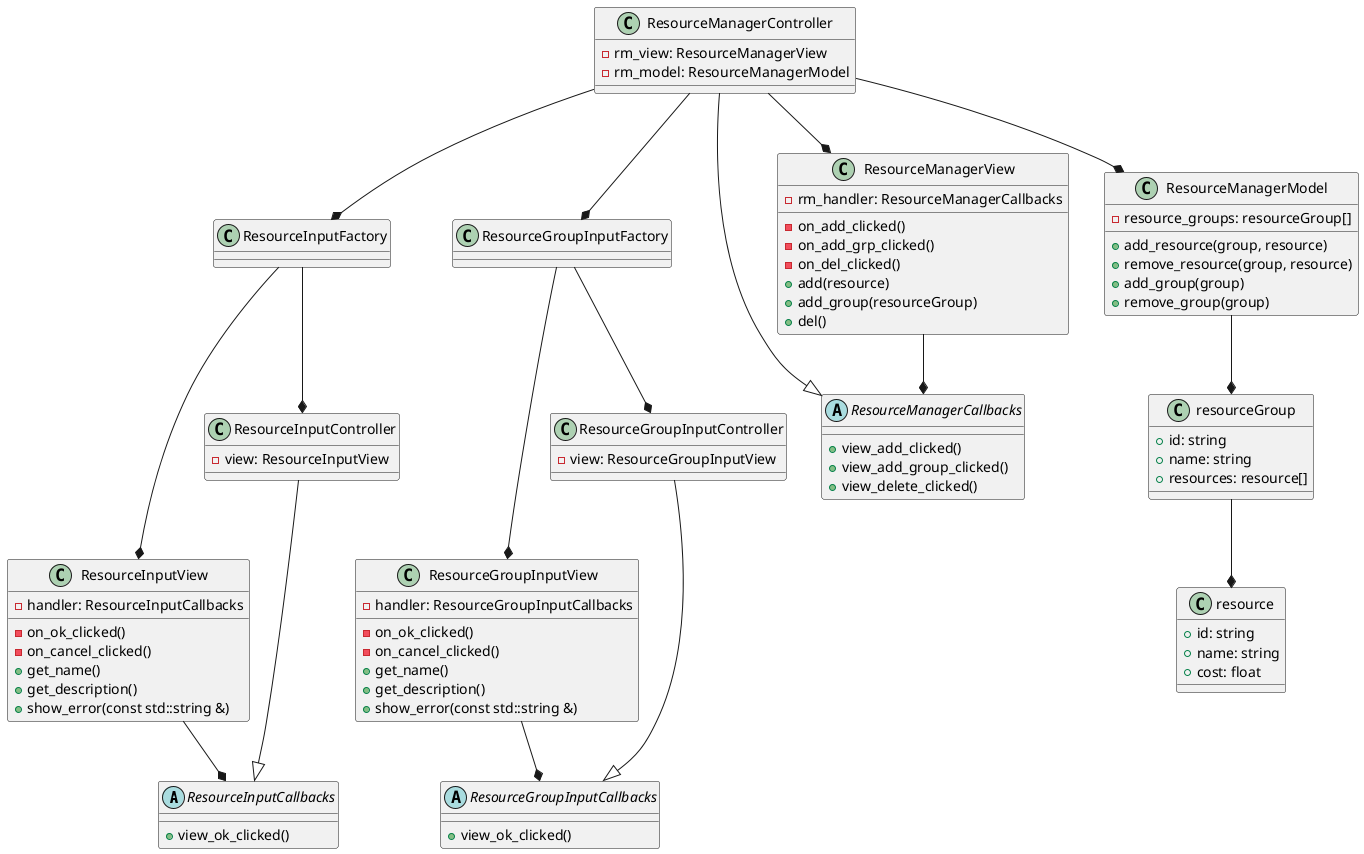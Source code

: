 @startuml

abstract class ResourceInputCallbacks {
    +view_ok_clicked()
}

class ResourceInputView {
    -handler: ResourceInputCallbacks
    -on_ok_clicked()
    -on_cancel_clicked()
    +get_name()
    +get_description()
    +show_error(const std::string &)
}

class ResourceInputFactory {
}

class ResourceInputController {
    -view: ResourceInputView
}

ResourceInputView --* ResourceInputCallbacks

ResourceInputFactory --* ResourceInputView
ResourceInputFactory --* ResourceInputController

ResourceManagerController --* ResourceInputFactory

ResourceInputController ---|> ResourceInputCallbacks

abstract class ResourceGroupInputCallbacks {
    +view_ok_clicked()
}

class ResourceGroupInputView {
    -handler: ResourceGroupInputCallbacks
    -on_ok_clicked()
    -on_cancel_clicked()
    +get_name()
    +get_description()
    +show_error(const std::string &)
}

class ResourceGroupInputFactory {
}

class ResourceGroupInputController {
    -view: ResourceGroupInputView
}

ResourceGroupInputView --* ResourceGroupInputCallbacks

ResourceGroupInputFactory --* ResourceGroupInputView
ResourceGroupInputFactory --* ResourceGroupInputController

ResourceManagerController --* ResourceGroupInputFactory

ResourceGroupInputController ---|> ResourceGroupInputCallbacks


abstract class ResourceManagerCallbacks {
    +view_add_clicked()
    +view_add_group_clicked()
    +view_delete_clicked()
}

class ResourceManagerView {
    -rm_handler: ResourceManagerCallbacks
    -on_add_clicked()
    -on_add_grp_clicked()
    -on_del_clicked()
    +add(resource)
    +add_group(resourceGroup)
    +del()
}

ResourceManagerView --* ResourceManagerCallbacks

class resource {
    +id: string
    +name: string
    +cost: float
}

class resourceGroup {
    +id: string
    +name: string
    +resources: resource[]
}

resourceGroup --* resource

class ResourceManagerModel {
    -resource_groups: resourceGroup[]
    +add_resource(group, resource)
    +remove_resource(group, resource)
    +add_group(group)
    +remove_group(group)
}

ResourceManagerModel --* resourceGroup

class ResourceManagerController {
    -rm_view: ResourceManagerView
    -rm_model: ResourceManagerModel
}

ResourceManagerController --* ResourceManagerView
ResourceManagerController --* ResourceManagerModel

ResourceManagerController ---|> ResourceManagerCallbacks

@enduml
